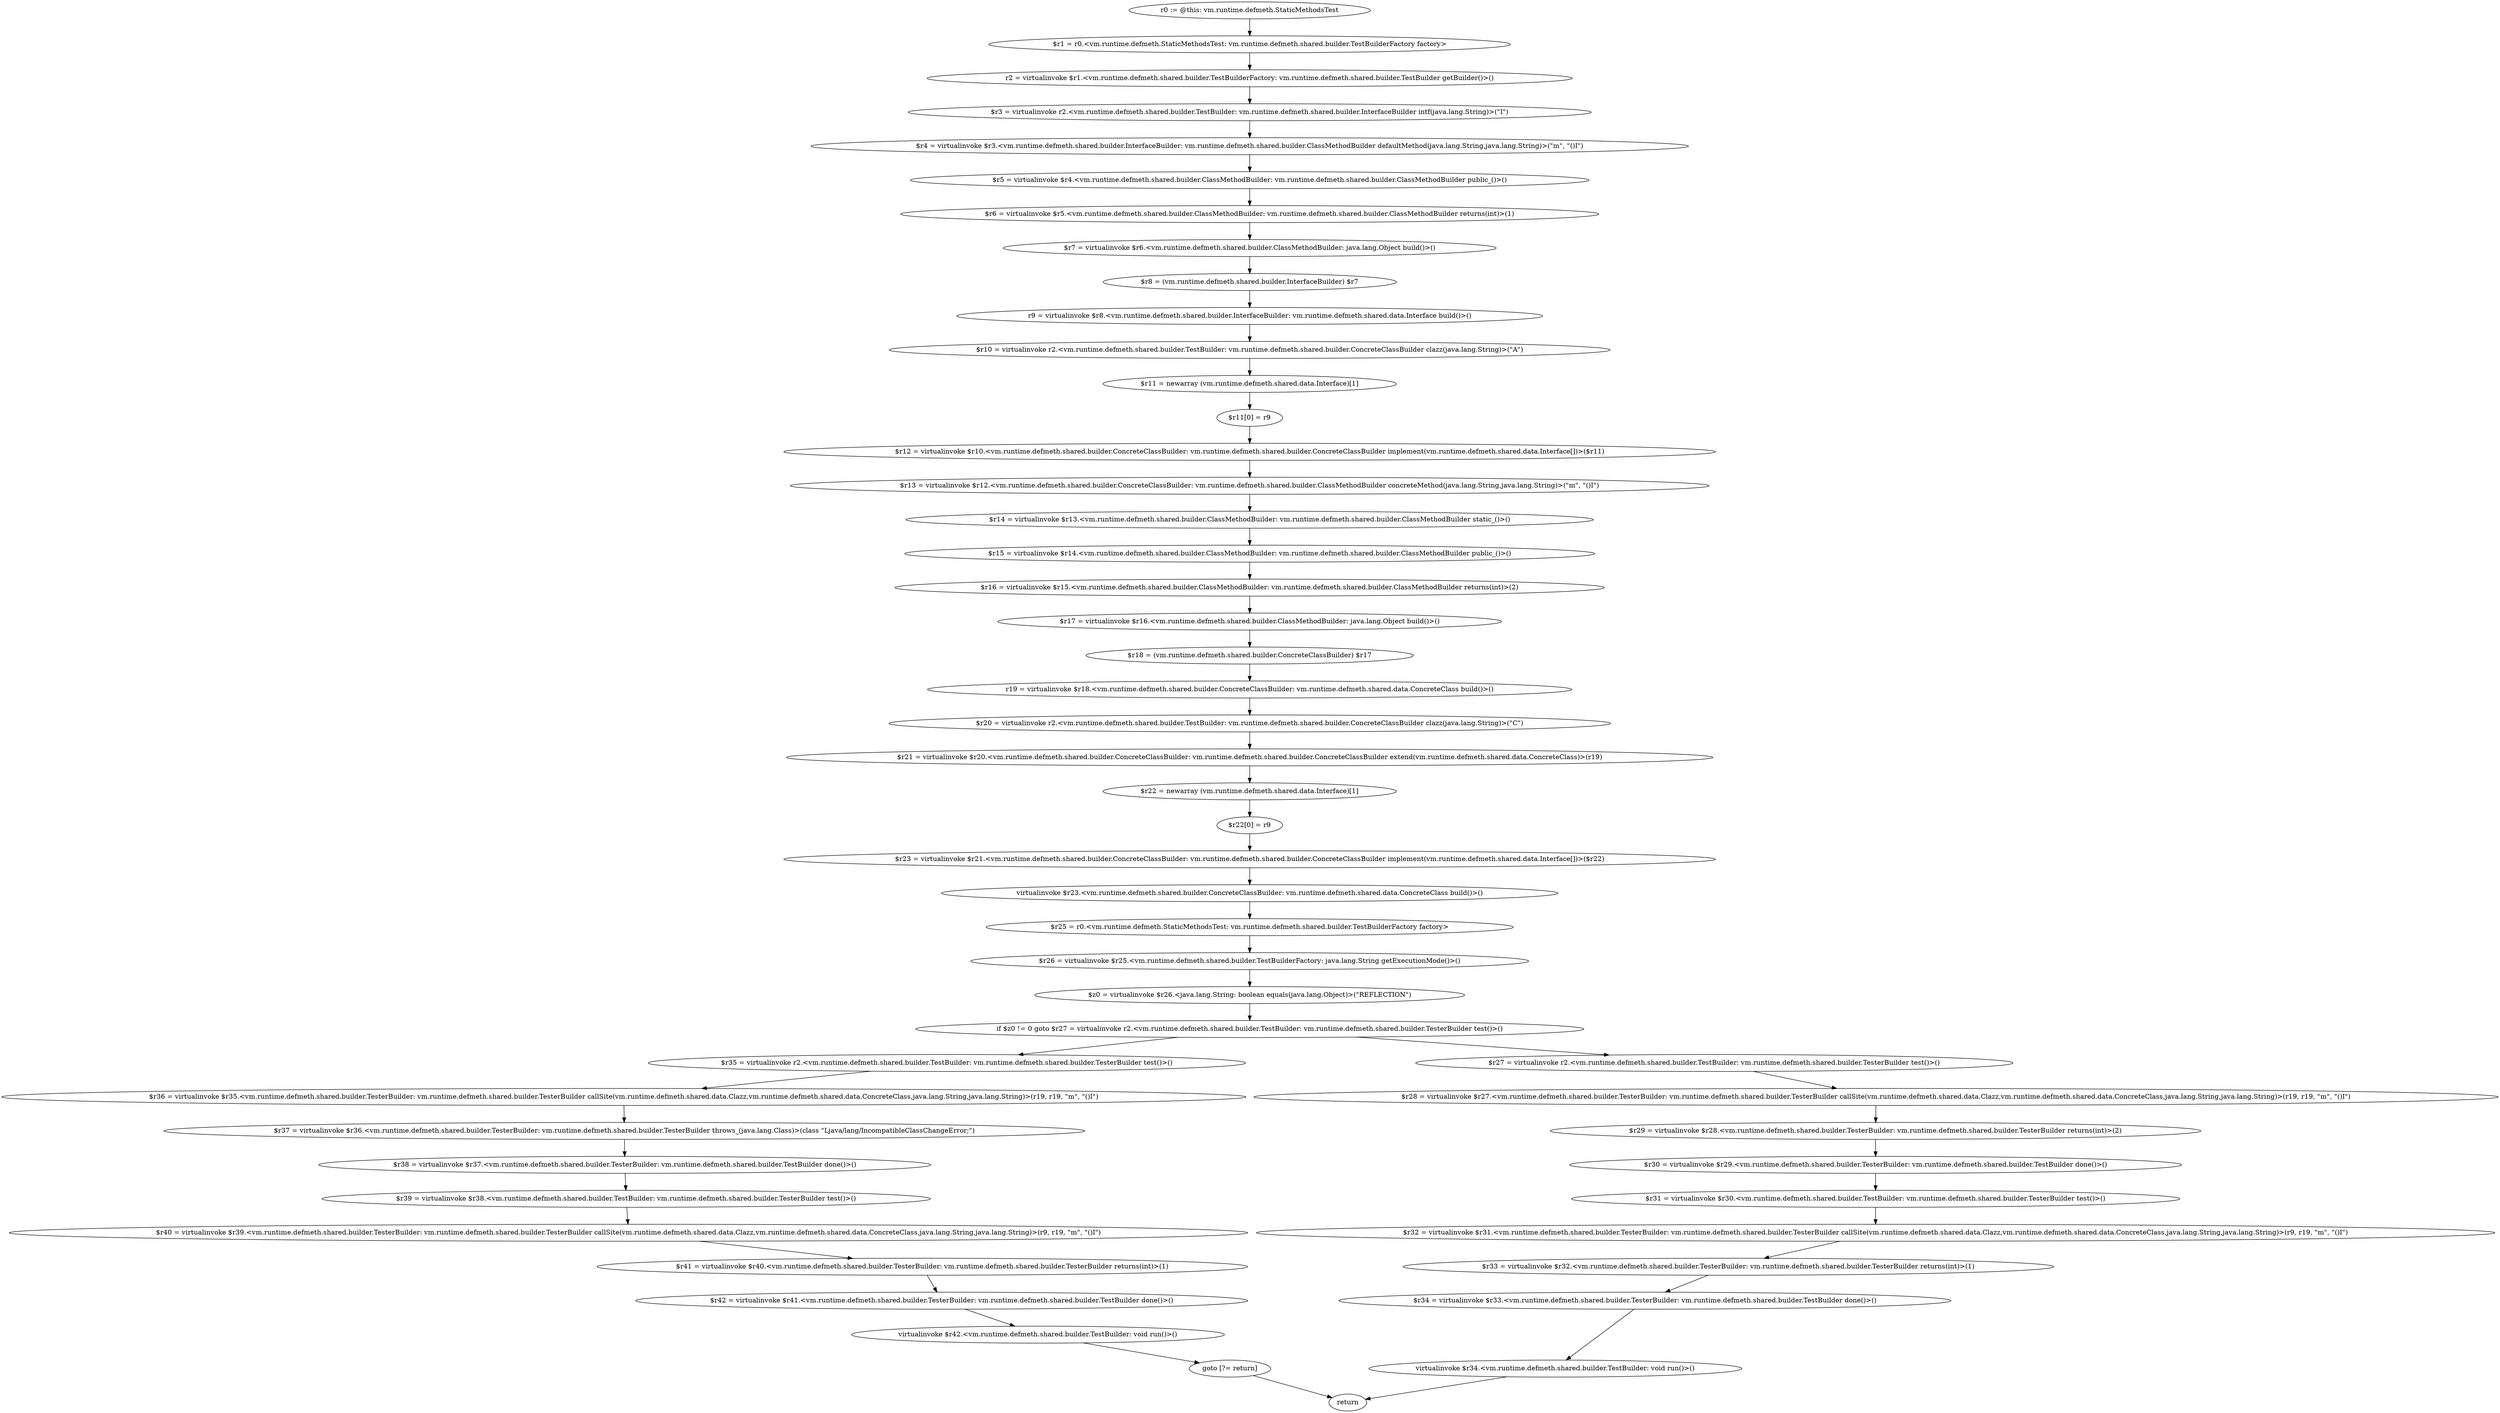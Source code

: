 digraph "unitGraph" {
    "r0 := @this: vm.runtime.defmeth.StaticMethodsTest"
    "$r1 = r0.<vm.runtime.defmeth.StaticMethodsTest: vm.runtime.defmeth.shared.builder.TestBuilderFactory factory>"
    "r2 = virtualinvoke $r1.<vm.runtime.defmeth.shared.builder.TestBuilderFactory: vm.runtime.defmeth.shared.builder.TestBuilder getBuilder()>()"
    "$r3 = virtualinvoke r2.<vm.runtime.defmeth.shared.builder.TestBuilder: vm.runtime.defmeth.shared.builder.InterfaceBuilder intf(java.lang.String)>(\"I\")"
    "$r4 = virtualinvoke $r3.<vm.runtime.defmeth.shared.builder.InterfaceBuilder: vm.runtime.defmeth.shared.builder.ClassMethodBuilder defaultMethod(java.lang.String,java.lang.String)>(\"m\", \"()I\")"
    "$r5 = virtualinvoke $r4.<vm.runtime.defmeth.shared.builder.ClassMethodBuilder: vm.runtime.defmeth.shared.builder.ClassMethodBuilder public_()>()"
    "$r6 = virtualinvoke $r5.<vm.runtime.defmeth.shared.builder.ClassMethodBuilder: vm.runtime.defmeth.shared.builder.ClassMethodBuilder returns(int)>(1)"
    "$r7 = virtualinvoke $r6.<vm.runtime.defmeth.shared.builder.ClassMethodBuilder: java.lang.Object build()>()"
    "$r8 = (vm.runtime.defmeth.shared.builder.InterfaceBuilder) $r7"
    "r9 = virtualinvoke $r8.<vm.runtime.defmeth.shared.builder.InterfaceBuilder: vm.runtime.defmeth.shared.data.Interface build()>()"
    "$r10 = virtualinvoke r2.<vm.runtime.defmeth.shared.builder.TestBuilder: vm.runtime.defmeth.shared.builder.ConcreteClassBuilder clazz(java.lang.String)>(\"A\")"
    "$r11 = newarray (vm.runtime.defmeth.shared.data.Interface)[1]"
    "$r11[0] = r9"
    "$r12 = virtualinvoke $r10.<vm.runtime.defmeth.shared.builder.ConcreteClassBuilder: vm.runtime.defmeth.shared.builder.ConcreteClassBuilder implement(vm.runtime.defmeth.shared.data.Interface[])>($r11)"
    "$r13 = virtualinvoke $r12.<vm.runtime.defmeth.shared.builder.ConcreteClassBuilder: vm.runtime.defmeth.shared.builder.ClassMethodBuilder concreteMethod(java.lang.String,java.lang.String)>(\"m\", \"()I\")"
    "$r14 = virtualinvoke $r13.<vm.runtime.defmeth.shared.builder.ClassMethodBuilder: vm.runtime.defmeth.shared.builder.ClassMethodBuilder static_()>()"
    "$r15 = virtualinvoke $r14.<vm.runtime.defmeth.shared.builder.ClassMethodBuilder: vm.runtime.defmeth.shared.builder.ClassMethodBuilder public_()>()"
    "$r16 = virtualinvoke $r15.<vm.runtime.defmeth.shared.builder.ClassMethodBuilder: vm.runtime.defmeth.shared.builder.ClassMethodBuilder returns(int)>(2)"
    "$r17 = virtualinvoke $r16.<vm.runtime.defmeth.shared.builder.ClassMethodBuilder: java.lang.Object build()>()"
    "$r18 = (vm.runtime.defmeth.shared.builder.ConcreteClassBuilder) $r17"
    "r19 = virtualinvoke $r18.<vm.runtime.defmeth.shared.builder.ConcreteClassBuilder: vm.runtime.defmeth.shared.data.ConcreteClass build()>()"
    "$r20 = virtualinvoke r2.<vm.runtime.defmeth.shared.builder.TestBuilder: vm.runtime.defmeth.shared.builder.ConcreteClassBuilder clazz(java.lang.String)>(\"C\")"
    "$r21 = virtualinvoke $r20.<vm.runtime.defmeth.shared.builder.ConcreteClassBuilder: vm.runtime.defmeth.shared.builder.ConcreteClassBuilder extend(vm.runtime.defmeth.shared.data.ConcreteClass)>(r19)"
    "$r22 = newarray (vm.runtime.defmeth.shared.data.Interface)[1]"
    "$r22[0] = r9"
    "$r23 = virtualinvoke $r21.<vm.runtime.defmeth.shared.builder.ConcreteClassBuilder: vm.runtime.defmeth.shared.builder.ConcreteClassBuilder implement(vm.runtime.defmeth.shared.data.Interface[])>($r22)"
    "virtualinvoke $r23.<vm.runtime.defmeth.shared.builder.ConcreteClassBuilder: vm.runtime.defmeth.shared.data.ConcreteClass build()>()"
    "$r25 = r0.<vm.runtime.defmeth.StaticMethodsTest: vm.runtime.defmeth.shared.builder.TestBuilderFactory factory>"
    "$r26 = virtualinvoke $r25.<vm.runtime.defmeth.shared.builder.TestBuilderFactory: java.lang.String getExecutionMode()>()"
    "$z0 = virtualinvoke $r26.<java.lang.String: boolean equals(java.lang.Object)>(\"REFLECTION\")"
    "if $z0 != 0 goto $r27 = virtualinvoke r2.<vm.runtime.defmeth.shared.builder.TestBuilder: vm.runtime.defmeth.shared.builder.TesterBuilder test()>()"
    "$r35 = virtualinvoke r2.<vm.runtime.defmeth.shared.builder.TestBuilder: vm.runtime.defmeth.shared.builder.TesterBuilder test()>()"
    "$r36 = virtualinvoke $r35.<vm.runtime.defmeth.shared.builder.TesterBuilder: vm.runtime.defmeth.shared.builder.TesterBuilder callSite(vm.runtime.defmeth.shared.data.Clazz,vm.runtime.defmeth.shared.data.ConcreteClass,java.lang.String,java.lang.String)>(r19, r19, \"m\", \"()I\")"
    "$r37 = virtualinvoke $r36.<vm.runtime.defmeth.shared.builder.TesterBuilder: vm.runtime.defmeth.shared.builder.TesterBuilder throws_(java.lang.Class)>(class \"Ljava/lang/IncompatibleClassChangeError;\")"
    "$r38 = virtualinvoke $r37.<vm.runtime.defmeth.shared.builder.TesterBuilder: vm.runtime.defmeth.shared.builder.TestBuilder done()>()"
    "$r39 = virtualinvoke $r38.<vm.runtime.defmeth.shared.builder.TestBuilder: vm.runtime.defmeth.shared.builder.TesterBuilder test()>()"
    "$r40 = virtualinvoke $r39.<vm.runtime.defmeth.shared.builder.TesterBuilder: vm.runtime.defmeth.shared.builder.TesterBuilder callSite(vm.runtime.defmeth.shared.data.Clazz,vm.runtime.defmeth.shared.data.ConcreteClass,java.lang.String,java.lang.String)>(r9, r19, \"m\", \"()I\")"
    "$r41 = virtualinvoke $r40.<vm.runtime.defmeth.shared.builder.TesterBuilder: vm.runtime.defmeth.shared.builder.TesterBuilder returns(int)>(1)"
    "$r42 = virtualinvoke $r41.<vm.runtime.defmeth.shared.builder.TesterBuilder: vm.runtime.defmeth.shared.builder.TestBuilder done()>()"
    "virtualinvoke $r42.<vm.runtime.defmeth.shared.builder.TestBuilder: void run()>()"
    "goto [?= return]"
    "$r27 = virtualinvoke r2.<vm.runtime.defmeth.shared.builder.TestBuilder: vm.runtime.defmeth.shared.builder.TesterBuilder test()>()"
    "$r28 = virtualinvoke $r27.<vm.runtime.defmeth.shared.builder.TesterBuilder: vm.runtime.defmeth.shared.builder.TesterBuilder callSite(vm.runtime.defmeth.shared.data.Clazz,vm.runtime.defmeth.shared.data.ConcreteClass,java.lang.String,java.lang.String)>(r19, r19, \"m\", \"()I\")"
    "$r29 = virtualinvoke $r28.<vm.runtime.defmeth.shared.builder.TesterBuilder: vm.runtime.defmeth.shared.builder.TesterBuilder returns(int)>(2)"
    "$r30 = virtualinvoke $r29.<vm.runtime.defmeth.shared.builder.TesterBuilder: vm.runtime.defmeth.shared.builder.TestBuilder done()>()"
    "$r31 = virtualinvoke $r30.<vm.runtime.defmeth.shared.builder.TestBuilder: vm.runtime.defmeth.shared.builder.TesterBuilder test()>()"
    "$r32 = virtualinvoke $r31.<vm.runtime.defmeth.shared.builder.TesterBuilder: vm.runtime.defmeth.shared.builder.TesterBuilder callSite(vm.runtime.defmeth.shared.data.Clazz,vm.runtime.defmeth.shared.data.ConcreteClass,java.lang.String,java.lang.String)>(r9, r19, \"m\", \"()I\")"
    "$r33 = virtualinvoke $r32.<vm.runtime.defmeth.shared.builder.TesterBuilder: vm.runtime.defmeth.shared.builder.TesterBuilder returns(int)>(1)"
    "$r34 = virtualinvoke $r33.<vm.runtime.defmeth.shared.builder.TesterBuilder: vm.runtime.defmeth.shared.builder.TestBuilder done()>()"
    "virtualinvoke $r34.<vm.runtime.defmeth.shared.builder.TestBuilder: void run()>()"
    "return"
    "r0 := @this: vm.runtime.defmeth.StaticMethodsTest"->"$r1 = r0.<vm.runtime.defmeth.StaticMethodsTest: vm.runtime.defmeth.shared.builder.TestBuilderFactory factory>";
    "$r1 = r0.<vm.runtime.defmeth.StaticMethodsTest: vm.runtime.defmeth.shared.builder.TestBuilderFactory factory>"->"r2 = virtualinvoke $r1.<vm.runtime.defmeth.shared.builder.TestBuilderFactory: vm.runtime.defmeth.shared.builder.TestBuilder getBuilder()>()";
    "r2 = virtualinvoke $r1.<vm.runtime.defmeth.shared.builder.TestBuilderFactory: vm.runtime.defmeth.shared.builder.TestBuilder getBuilder()>()"->"$r3 = virtualinvoke r2.<vm.runtime.defmeth.shared.builder.TestBuilder: vm.runtime.defmeth.shared.builder.InterfaceBuilder intf(java.lang.String)>(\"I\")";
    "$r3 = virtualinvoke r2.<vm.runtime.defmeth.shared.builder.TestBuilder: vm.runtime.defmeth.shared.builder.InterfaceBuilder intf(java.lang.String)>(\"I\")"->"$r4 = virtualinvoke $r3.<vm.runtime.defmeth.shared.builder.InterfaceBuilder: vm.runtime.defmeth.shared.builder.ClassMethodBuilder defaultMethod(java.lang.String,java.lang.String)>(\"m\", \"()I\")";
    "$r4 = virtualinvoke $r3.<vm.runtime.defmeth.shared.builder.InterfaceBuilder: vm.runtime.defmeth.shared.builder.ClassMethodBuilder defaultMethod(java.lang.String,java.lang.String)>(\"m\", \"()I\")"->"$r5 = virtualinvoke $r4.<vm.runtime.defmeth.shared.builder.ClassMethodBuilder: vm.runtime.defmeth.shared.builder.ClassMethodBuilder public_()>()";
    "$r5 = virtualinvoke $r4.<vm.runtime.defmeth.shared.builder.ClassMethodBuilder: vm.runtime.defmeth.shared.builder.ClassMethodBuilder public_()>()"->"$r6 = virtualinvoke $r5.<vm.runtime.defmeth.shared.builder.ClassMethodBuilder: vm.runtime.defmeth.shared.builder.ClassMethodBuilder returns(int)>(1)";
    "$r6 = virtualinvoke $r5.<vm.runtime.defmeth.shared.builder.ClassMethodBuilder: vm.runtime.defmeth.shared.builder.ClassMethodBuilder returns(int)>(1)"->"$r7 = virtualinvoke $r6.<vm.runtime.defmeth.shared.builder.ClassMethodBuilder: java.lang.Object build()>()";
    "$r7 = virtualinvoke $r6.<vm.runtime.defmeth.shared.builder.ClassMethodBuilder: java.lang.Object build()>()"->"$r8 = (vm.runtime.defmeth.shared.builder.InterfaceBuilder) $r7";
    "$r8 = (vm.runtime.defmeth.shared.builder.InterfaceBuilder) $r7"->"r9 = virtualinvoke $r8.<vm.runtime.defmeth.shared.builder.InterfaceBuilder: vm.runtime.defmeth.shared.data.Interface build()>()";
    "r9 = virtualinvoke $r8.<vm.runtime.defmeth.shared.builder.InterfaceBuilder: vm.runtime.defmeth.shared.data.Interface build()>()"->"$r10 = virtualinvoke r2.<vm.runtime.defmeth.shared.builder.TestBuilder: vm.runtime.defmeth.shared.builder.ConcreteClassBuilder clazz(java.lang.String)>(\"A\")";
    "$r10 = virtualinvoke r2.<vm.runtime.defmeth.shared.builder.TestBuilder: vm.runtime.defmeth.shared.builder.ConcreteClassBuilder clazz(java.lang.String)>(\"A\")"->"$r11 = newarray (vm.runtime.defmeth.shared.data.Interface)[1]";
    "$r11 = newarray (vm.runtime.defmeth.shared.data.Interface)[1]"->"$r11[0] = r9";
    "$r11[0] = r9"->"$r12 = virtualinvoke $r10.<vm.runtime.defmeth.shared.builder.ConcreteClassBuilder: vm.runtime.defmeth.shared.builder.ConcreteClassBuilder implement(vm.runtime.defmeth.shared.data.Interface[])>($r11)";
    "$r12 = virtualinvoke $r10.<vm.runtime.defmeth.shared.builder.ConcreteClassBuilder: vm.runtime.defmeth.shared.builder.ConcreteClassBuilder implement(vm.runtime.defmeth.shared.data.Interface[])>($r11)"->"$r13 = virtualinvoke $r12.<vm.runtime.defmeth.shared.builder.ConcreteClassBuilder: vm.runtime.defmeth.shared.builder.ClassMethodBuilder concreteMethod(java.lang.String,java.lang.String)>(\"m\", \"()I\")";
    "$r13 = virtualinvoke $r12.<vm.runtime.defmeth.shared.builder.ConcreteClassBuilder: vm.runtime.defmeth.shared.builder.ClassMethodBuilder concreteMethod(java.lang.String,java.lang.String)>(\"m\", \"()I\")"->"$r14 = virtualinvoke $r13.<vm.runtime.defmeth.shared.builder.ClassMethodBuilder: vm.runtime.defmeth.shared.builder.ClassMethodBuilder static_()>()";
    "$r14 = virtualinvoke $r13.<vm.runtime.defmeth.shared.builder.ClassMethodBuilder: vm.runtime.defmeth.shared.builder.ClassMethodBuilder static_()>()"->"$r15 = virtualinvoke $r14.<vm.runtime.defmeth.shared.builder.ClassMethodBuilder: vm.runtime.defmeth.shared.builder.ClassMethodBuilder public_()>()";
    "$r15 = virtualinvoke $r14.<vm.runtime.defmeth.shared.builder.ClassMethodBuilder: vm.runtime.defmeth.shared.builder.ClassMethodBuilder public_()>()"->"$r16 = virtualinvoke $r15.<vm.runtime.defmeth.shared.builder.ClassMethodBuilder: vm.runtime.defmeth.shared.builder.ClassMethodBuilder returns(int)>(2)";
    "$r16 = virtualinvoke $r15.<vm.runtime.defmeth.shared.builder.ClassMethodBuilder: vm.runtime.defmeth.shared.builder.ClassMethodBuilder returns(int)>(2)"->"$r17 = virtualinvoke $r16.<vm.runtime.defmeth.shared.builder.ClassMethodBuilder: java.lang.Object build()>()";
    "$r17 = virtualinvoke $r16.<vm.runtime.defmeth.shared.builder.ClassMethodBuilder: java.lang.Object build()>()"->"$r18 = (vm.runtime.defmeth.shared.builder.ConcreteClassBuilder) $r17";
    "$r18 = (vm.runtime.defmeth.shared.builder.ConcreteClassBuilder) $r17"->"r19 = virtualinvoke $r18.<vm.runtime.defmeth.shared.builder.ConcreteClassBuilder: vm.runtime.defmeth.shared.data.ConcreteClass build()>()";
    "r19 = virtualinvoke $r18.<vm.runtime.defmeth.shared.builder.ConcreteClassBuilder: vm.runtime.defmeth.shared.data.ConcreteClass build()>()"->"$r20 = virtualinvoke r2.<vm.runtime.defmeth.shared.builder.TestBuilder: vm.runtime.defmeth.shared.builder.ConcreteClassBuilder clazz(java.lang.String)>(\"C\")";
    "$r20 = virtualinvoke r2.<vm.runtime.defmeth.shared.builder.TestBuilder: vm.runtime.defmeth.shared.builder.ConcreteClassBuilder clazz(java.lang.String)>(\"C\")"->"$r21 = virtualinvoke $r20.<vm.runtime.defmeth.shared.builder.ConcreteClassBuilder: vm.runtime.defmeth.shared.builder.ConcreteClassBuilder extend(vm.runtime.defmeth.shared.data.ConcreteClass)>(r19)";
    "$r21 = virtualinvoke $r20.<vm.runtime.defmeth.shared.builder.ConcreteClassBuilder: vm.runtime.defmeth.shared.builder.ConcreteClassBuilder extend(vm.runtime.defmeth.shared.data.ConcreteClass)>(r19)"->"$r22 = newarray (vm.runtime.defmeth.shared.data.Interface)[1]";
    "$r22 = newarray (vm.runtime.defmeth.shared.data.Interface)[1]"->"$r22[0] = r9";
    "$r22[0] = r9"->"$r23 = virtualinvoke $r21.<vm.runtime.defmeth.shared.builder.ConcreteClassBuilder: vm.runtime.defmeth.shared.builder.ConcreteClassBuilder implement(vm.runtime.defmeth.shared.data.Interface[])>($r22)";
    "$r23 = virtualinvoke $r21.<vm.runtime.defmeth.shared.builder.ConcreteClassBuilder: vm.runtime.defmeth.shared.builder.ConcreteClassBuilder implement(vm.runtime.defmeth.shared.data.Interface[])>($r22)"->"virtualinvoke $r23.<vm.runtime.defmeth.shared.builder.ConcreteClassBuilder: vm.runtime.defmeth.shared.data.ConcreteClass build()>()";
    "virtualinvoke $r23.<vm.runtime.defmeth.shared.builder.ConcreteClassBuilder: vm.runtime.defmeth.shared.data.ConcreteClass build()>()"->"$r25 = r0.<vm.runtime.defmeth.StaticMethodsTest: vm.runtime.defmeth.shared.builder.TestBuilderFactory factory>";
    "$r25 = r0.<vm.runtime.defmeth.StaticMethodsTest: vm.runtime.defmeth.shared.builder.TestBuilderFactory factory>"->"$r26 = virtualinvoke $r25.<vm.runtime.defmeth.shared.builder.TestBuilderFactory: java.lang.String getExecutionMode()>()";
    "$r26 = virtualinvoke $r25.<vm.runtime.defmeth.shared.builder.TestBuilderFactory: java.lang.String getExecutionMode()>()"->"$z0 = virtualinvoke $r26.<java.lang.String: boolean equals(java.lang.Object)>(\"REFLECTION\")";
    "$z0 = virtualinvoke $r26.<java.lang.String: boolean equals(java.lang.Object)>(\"REFLECTION\")"->"if $z0 != 0 goto $r27 = virtualinvoke r2.<vm.runtime.defmeth.shared.builder.TestBuilder: vm.runtime.defmeth.shared.builder.TesterBuilder test()>()";
    "if $z0 != 0 goto $r27 = virtualinvoke r2.<vm.runtime.defmeth.shared.builder.TestBuilder: vm.runtime.defmeth.shared.builder.TesterBuilder test()>()"->"$r35 = virtualinvoke r2.<vm.runtime.defmeth.shared.builder.TestBuilder: vm.runtime.defmeth.shared.builder.TesterBuilder test()>()";
    "if $z0 != 0 goto $r27 = virtualinvoke r2.<vm.runtime.defmeth.shared.builder.TestBuilder: vm.runtime.defmeth.shared.builder.TesterBuilder test()>()"->"$r27 = virtualinvoke r2.<vm.runtime.defmeth.shared.builder.TestBuilder: vm.runtime.defmeth.shared.builder.TesterBuilder test()>()";
    "$r35 = virtualinvoke r2.<vm.runtime.defmeth.shared.builder.TestBuilder: vm.runtime.defmeth.shared.builder.TesterBuilder test()>()"->"$r36 = virtualinvoke $r35.<vm.runtime.defmeth.shared.builder.TesterBuilder: vm.runtime.defmeth.shared.builder.TesterBuilder callSite(vm.runtime.defmeth.shared.data.Clazz,vm.runtime.defmeth.shared.data.ConcreteClass,java.lang.String,java.lang.String)>(r19, r19, \"m\", \"()I\")";
    "$r36 = virtualinvoke $r35.<vm.runtime.defmeth.shared.builder.TesterBuilder: vm.runtime.defmeth.shared.builder.TesterBuilder callSite(vm.runtime.defmeth.shared.data.Clazz,vm.runtime.defmeth.shared.data.ConcreteClass,java.lang.String,java.lang.String)>(r19, r19, \"m\", \"()I\")"->"$r37 = virtualinvoke $r36.<vm.runtime.defmeth.shared.builder.TesterBuilder: vm.runtime.defmeth.shared.builder.TesterBuilder throws_(java.lang.Class)>(class \"Ljava/lang/IncompatibleClassChangeError;\")";
    "$r37 = virtualinvoke $r36.<vm.runtime.defmeth.shared.builder.TesterBuilder: vm.runtime.defmeth.shared.builder.TesterBuilder throws_(java.lang.Class)>(class \"Ljava/lang/IncompatibleClassChangeError;\")"->"$r38 = virtualinvoke $r37.<vm.runtime.defmeth.shared.builder.TesterBuilder: vm.runtime.defmeth.shared.builder.TestBuilder done()>()";
    "$r38 = virtualinvoke $r37.<vm.runtime.defmeth.shared.builder.TesterBuilder: vm.runtime.defmeth.shared.builder.TestBuilder done()>()"->"$r39 = virtualinvoke $r38.<vm.runtime.defmeth.shared.builder.TestBuilder: vm.runtime.defmeth.shared.builder.TesterBuilder test()>()";
    "$r39 = virtualinvoke $r38.<vm.runtime.defmeth.shared.builder.TestBuilder: vm.runtime.defmeth.shared.builder.TesterBuilder test()>()"->"$r40 = virtualinvoke $r39.<vm.runtime.defmeth.shared.builder.TesterBuilder: vm.runtime.defmeth.shared.builder.TesterBuilder callSite(vm.runtime.defmeth.shared.data.Clazz,vm.runtime.defmeth.shared.data.ConcreteClass,java.lang.String,java.lang.String)>(r9, r19, \"m\", \"()I\")";
    "$r40 = virtualinvoke $r39.<vm.runtime.defmeth.shared.builder.TesterBuilder: vm.runtime.defmeth.shared.builder.TesterBuilder callSite(vm.runtime.defmeth.shared.data.Clazz,vm.runtime.defmeth.shared.data.ConcreteClass,java.lang.String,java.lang.String)>(r9, r19, \"m\", \"()I\")"->"$r41 = virtualinvoke $r40.<vm.runtime.defmeth.shared.builder.TesterBuilder: vm.runtime.defmeth.shared.builder.TesterBuilder returns(int)>(1)";
    "$r41 = virtualinvoke $r40.<vm.runtime.defmeth.shared.builder.TesterBuilder: vm.runtime.defmeth.shared.builder.TesterBuilder returns(int)>(1)"->"$r42 = virtualinvoke $r41.<vm.runtime.defmeth.shared.builder.TesterBuilder: vm.runtime.defmeth.shared.builder.TestBuilder done()>()";
    "$r42 = virtualinvoke $r41.<vm.runtime.defmeth.shared.builder.TesterBuilder: vm.runtime.defmeth.shared.builder.TestBuilder done()>()"->"virtualinvoke $r42.<vm.runtime.defmeth.shared.builder.TestBuilder: void run()>()";
    "virtualinvoke $r42.<vm.runtime.defmeth.shared.builder.TestBuilder: void run()>()"->"goto [?= return]";
    "goto [?= return]"->"return";
    "$r27 = virtualinvoke r2.<vm.runtime.defmeth.shared.builder.TestBuilder: vm.runtime.defmeth.shared.builder.TesterBuilder test()>()"->"$r28 = virtualinvoke $r27.<vm.runtime.defmeth.shared.builder.TesterBuilder: vm.runtime.defmeth.shared.builder.TesterBuilder callSite(vm.runtime.defmeth.shared.data.Clazz,vm.runtime.defmeth.shared.data.ConcreteClass,java.lang.String,java.lang.String)>(r19, r19, \"m\", \"()I\")";
    "$r28 = virtualinvoke $r27.<vm.runtime.defmeth.shared.builder.TesterBuilder: vm.runtime.defmeth.shared.builder.TesterBuilder callSite(vm.runtime.defmeth.shared.data.Clazz,vm.runtime.defmeth.shared.data.ConcreteClass,java.lang.String,java.lang.String)>(r19, r19, \"m\", \"()I\")"->"$r29 = virtualinvoke $r28.<vm.runtime.defmeth.shared.builder.TesterBuilder: vm.runtime.defmeth.shared.builder.TesterBuilder returns(int)>(2)";
    "$r29 = virtualinvoke $r28.<vm.runtime.defmeth.shared.builder.TesterBuilder: vm.runtime.defmeth.shared.builder.TesterBuilder returns(int)>(2)"->"$r30 = virtualinvoke $r29.<vm.runtime.defmeth.shared.builder.TesterBuilder: vm.runtime.defmeth.shared.builder.TestBuilder done()>()";
    "$r30 = virtualinvoke $r29.<vm.runtime.defmeth.shared.builder.TesterBuilder: vm.runtime.defmeth.shared.builder.TestBuilder done()>()"->"$r31 = virtualinvoke $r30.<vm.runtime.defmeth.shared.builder.TestBuilder: vm.runtime.defmeth.shared.builder.TesterBuilder test()>()";
    "$r31 = virtualinvoke $r30.<vm.runtime.defmeth.shared.builder.TestBuilder: vm.runtime.defmeth.shared.builder.TesterBuilder test()>()"->"$r32 = virtualinvoke $r31.<vm.runtime.defmeth.shared.builder.TesterBuilder: vm.runtime.defmeth.shared.builder.TesterBuilder callSite(vm.runtime.defmeth.shared.data.Clazz,vm.runtime.defmeth.shared.data.ConcreteClass,java.lang.String,java.lang.String)>(r9, r19, \"m\", \"()I\")";
    "$r32 = virtualinvoke $r31.<vm.runtime.defmeth.shared.builder.TesterBuilder: vm.runtime.defmeth.shared.builder.TesterBuilder callSite(vm.runtime.defmeth.shared.data.Clazz,vm.runtime.defmeth.shared.data.ConcreteClass,java.lang.String,java.lang.String)>(r9, r19, \"m\", \"()I\")"->"$r33 = virtualinvoke $r32.<vm.runtime.defmeth.shared.builder.TesterBuilder: vm.runtime.defmeth.shared.builder.TesterBuilder returns(int)>(1)";
    "$r33 = virtualinvoke $r32.<vm.runtime.defmeth.shared.builder.TesterBuilder: vm.runtime.defmeth.shared.builder.TesterBuilder returns(int)>(1)"->"$r34 = virtualinvoke $r33.<vm.runtime.defmeth.shared.builder.TesterBuilder: vm.runtime.defmeth.shared.builder.TestBuilder done()>()";
    "$r34 = virtualinvoke $r33.<vm.runtime.defmeth.shared.builder.TesterBuilder: vm.runtime.defmeth.shared.builder.TestBuilder done()>()"->"virtualinvoke $r34.<vm.runtime.defmeth.shared.builder.TestBuilder: void run()>()";
    "virtualinvoke $r34.<vm.runtime.defmeth.shared.builder.TestBuilder: void run()>()"->"return";
}
